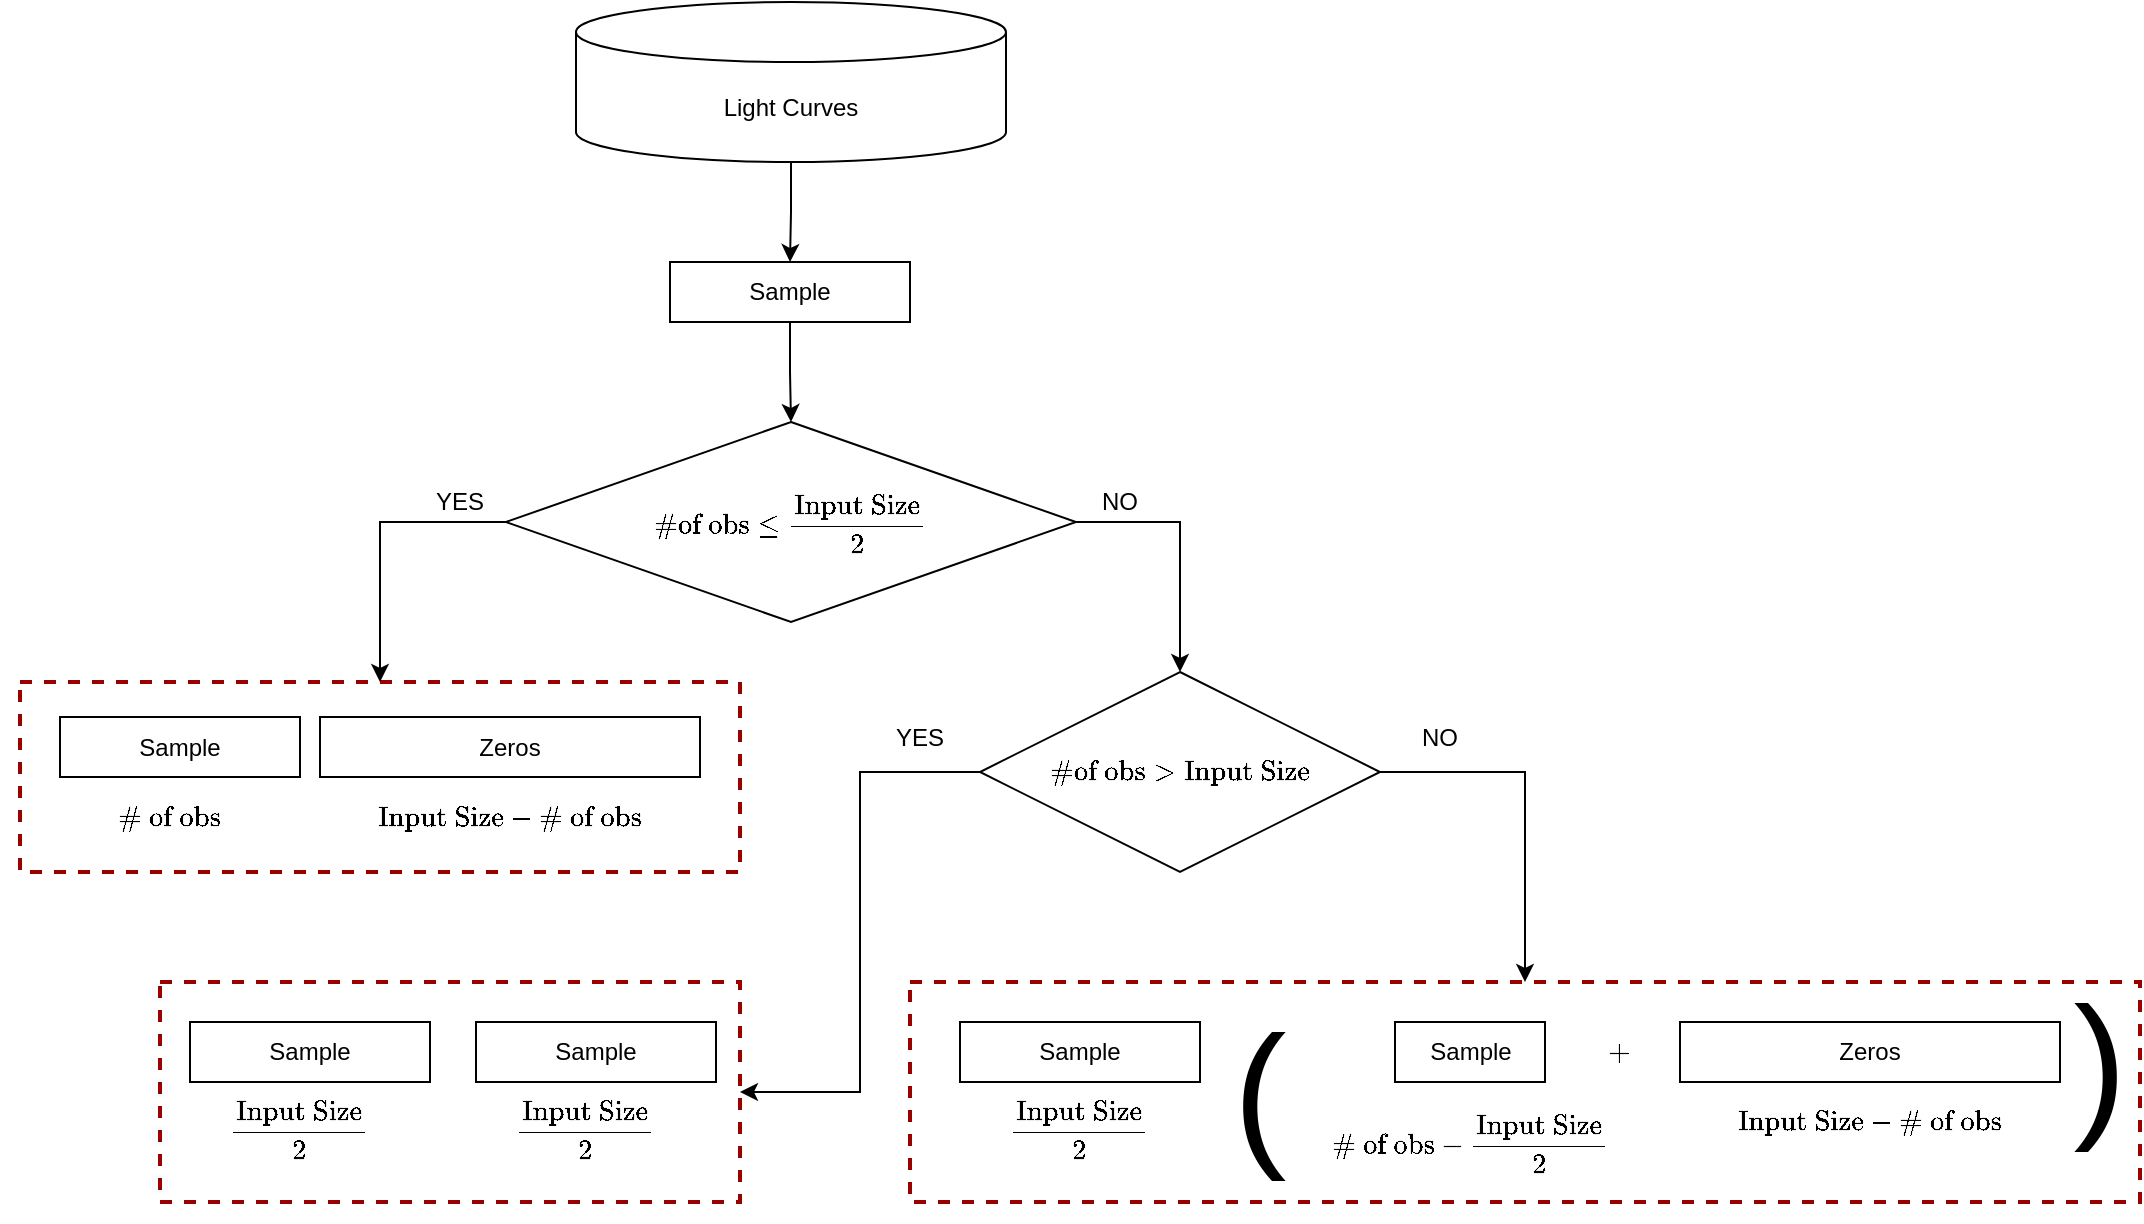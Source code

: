 <mxfile version="14.5.8" type="github">
  <diagram id="hUWK-rbharXhq3nB8soy" name="Page-1">
    <mxGraphModel dx="807" dy="1086" grid="1" gridSize="10" guides="1" tooltips="1" connect="1" arrows="1" fold="1" page="1" pageScale="1" pageWidth="850" pageHeight="1100" math="1" shadow="0">
      <root>
        <mxCell id="0" />
        <mxCell id="1" parent="0" />
        <mxCell id="tR5XastK5Me6qYYJv-x3-44" value="" style="rounded=0;whiteSpace=wrap;html=1;dashed=1;strokeColor=#990000;strokeWidth=2;fillColor=none;" vertex="1" parent="1">
          <mxGeometry x="485" y="520" width="615" height="110" as="geometry" />
        </mxCell>
        <mxCell id="tR5XastK5Me6qYYJv-x3-15" value="" style="rounded=0;whiteSpace=wrap;html=1;dashed=1;strokeColor=#990000;strokeWidth=2;fillColor=none;" vertex="1" parent="1">
          <mxGeometry x="40" y="370" width="360" height="95" as="geometry" />
        </mxCell>
        <mxCell id="oE5rkf1H2owhfIqRYZqc-14" style="edgeStyle=orthogonalEdgeStyle;rounded=0;orthogonalLoop=1;jettySize=auto;html=1;exitX=0.5;exitY=1;exitDx=0;exitDy=0;exitPerimeter=0;entryX=0.5;entryY=0;entryDx=0;entryDy=0;" parent="1" source="oE5rkf1H2owhfIqRYZqc-2" target="tR5XastK5Me6qYYJv-x3-3" edge="1">
          <mxGeometry relative="1" as="geometry">
            <mxPoint x="425" y="190" as="targetPoint" />
          </mxGeometry>
        </mxCell>
        <mxCell id="oE5rkf1H2owhfIqRYZqc-2" value="Light Curves" style="shape=cylinder3;whiteSpace=wrap;html=1;boundedLbl=1;backgroundOutline=1;size=15;" parent="1" vertex="1">
          <mxGeometry x="318" y="30" width="215" height="80" as="geometry" />
        </mxCell>
        <mxCell id="tR5XastK5Me6qYYJv-x3-21" style="edgeStyle=orthogonalEdgeStyle;rounded=0;orthogonalLoop=1;jettySize=auto;html=1;exitX=1;exitY=0.5;exitDx=0;exitDy=0;entryX=0.5;entryY=0;entryDx=0;entryDy=0;" edge="1" parent="1" source="tR5XastK5Me6qYYJv-x3-1" target="tR5XastK5Me6qYYJv-x3-29">
          <mxGeometry relative="1" as="geometry">
            <mxPoint x="620" y="370" as="targetPoint" />
          </mxGeometry>
        </mxCell>
        <mxCell id="tR5XastK5Me6qYYJv-x3-23" style="edgeStyle=orthogonalEdgeStyle;rounded=0;orthogonalLoop=1;jettySize=auto;html=1;exitX=0;exitY=0.5;exitDx=0;exitDy=0;entryX=0.5;entryY=0;entryDx=0;entryDy=0;" edge="1" parent="1" source="tR5XastK5Me6qYYJv-x3-1" target="tR5XastK5Me6qYYJv-x3-15">
          <mxGeometry relative="1" as="geometry" />
        </mxCell>
        <mxCell id="tR5XastK5Me6qYYJv-x3-1" value="&lt;div&gt;$$\# \text{of obs} \leq \frac{\text{Input Size}}{2}$$&lt;/div&gt;" style="rhombus;whiteSpace=wrap;html=1;" vertex="1" parent="1">
          <mxGeometry x="283" y="240" width="285" height="100" as="geometry" />
        </mxCell>
        <mxCell id="tR5XastK5Me6qYYJv-x3-5" style="edgeStyle=orthogonalEdgeStyle;rounded=0;orthogonalLoop=1;jettySize=auto;html=1;exitX=0.5;exitY=1;exitDx=0;exitDy=0;entryX=0.5;entryY=0;entryDx=0;entryDy=0;" edge="1" parent="1" source="tR5XastK5Me6qYYJv-x3-3" target="tR5XastK5Me6qYYJv-x3-1">
          <mxGeometry relative="1" as="geometry" />
        </mxCell>
        <mxCell id="tR5XastK5Me6qYYJv-x3-3" value="Sample" style="rounded=0;whiteSpace=wrap;html=1;" vertex="1" parent="1">
          <mxGeometry x="365" y="160" width="120" height="30" as="geometry" />
        </mxCell>
        <mxCell id="tR5XastK5Me6qYYJv-x3-4" style="edgeStyle=orthogonalEdgeStyle;rounded=0;orthogonalLoop=1;jettySize=auto;html=1;exitX=0.5;exitY=1;exitDx=0;exitDy=0;" edge="1" parent="1" source="tR5XastK5Me6qYYJv-x3-3" target="tR5XastK5Me6qYYJv-x3-3">
          <mxGeometry relative="1" as="geometry" />
        </mxCell>
        <mxCell id="tR5XastK5Me6qYYJv-x3-8" value="Sample" style="rounded=0;whiteSpace=wrap;html=1;" vertex="1" parent="1">
          <mxGeometry x="60" y="387.5" width="120" height="30" as="geometry" />
        </mxCell>
        <mxCell id="tR5XastK5Me6qYYJv-x3-10" value="Zeros" style="rounded=0;whiteSpace=wrap;html=1;" vertex="1" parent="1">
          <mxGeometry x="190" y="387.5" width="190" height="30" as="geometry" />
        </mxCell>
        <mxCell id="tR5XastK5Me6qYYJv-x3-11" value="$$\text{Input Size} - \text{# of obs}$$" style="text;html=1;strokeColor=none;fillColor=none;align=center;verticalAlign=middle;whiteSpace=wrap;rounded=0;" vertex="1" parent="1">
          <mxGeometry x="200" y="427.5" width="170" height="20" as="geometry" />
        </mxCell>
        <mxCell id="tR5XastK5Me6qYYJv-x3-13" value="$$\text{# of obs}$$" style="text;html=1;strokeColor=none;fillColor=none;align=center;verticalAlign=middle;whiteSpace=wrap;rounded=0;" vertex="1" parent="1">
          <mxGeometry x="30" y="427.5" width="170" height="20" as="geometry" />
        </mxCell>
        <mxCell id="tR5XastK5Me6qYYJv-x3-17" value="YES" style="text;html=1;strokeColor=none;fillColor=none;align=center;verticalAlign=middle;whiteSpace=wrap;rounded=0;dashed=1;" vertex="1" parent="1">
          <mxGeometry x="240" y="270" width="40" height="20" as="geometry" />
        </mxCell>
        <mxCell id="tR5XastK5Me6qYYJv-x3-24" value="NO" style="text;html=1;strokeColor=none;fillColor=none;align=center;verticalAlign=middle;whiteSpace=wrap;rounded=0;dashed=1;" vertex="1" parent="1">
          <mxGeometry x="570" y="270" width="40" height="20" as="geometry" />
        </mxCell>
        <mxCell id="tR5XastK5Me6qYYJv-x3-32" style="edgeStyle=orthogonalEdgeStyle;rounded=0;orthogonalLoop=1;jettySize=auto;html=1;exitX=0;exitY=0.5;exitDx=0;exitDy=0;" edge="1" parent="1" source="tR5XastK5Me6qYYJv-x3-29" target="tR5XastK5Me6qYYJv-x3-31">
          <mxGeometry relative="1" as="geometry">
            <Array as="points">
              <mxPoint x="460" y="415" />
              <mxPoint x="460" y="575" />
            </Array>
          </mxGeometry>
        </mxCell>
        <mxCell id="tR5XastK5Me6qYYJv-x3-57" style="edgeStyle=orthogonalEdgeStyle;rounded=0;orthogonalLoop=1;jettySize=auto;html=1;exitX=1;exitY=0.5;exitDx=0;exitDy=0;" edge="1" parent="1" source="tR5XastK5Me6qYYJv-x3-29" target="tR5XastK5Me6qYYJv-x3-44">
          <mxGeometry relative="1" as="geometry" />
        </mxCell>
        <mxCell id="tR5XastK5Me6qYYJv-x3-29" value="&lt;div&gt;$$\# \text{of obs} &amp;gt; \text{Input Size}$$&lt;/div&gt;" style="rhombus;whiteSpace=wrap;html=1;" vertex="1" parent="1">
          <mxGeometry x="520" y="365" width="200" height="100" as="geometry" />
        </mxCell>
        <mxCell id="tR5XastK5Me6qYYJv-x3-31" value="" style="rounded=0;whiteSpace=wrap;html=1;dashed=1;strokeColor=#990000;strokeWidth=2;fillColor=none;" vertex="1" parent="1">
          <mxGeometry x="110" y="520" width="290" height="110" as="geometry" />
        </mxCell>
        <mxCell id="tR5XastK5Me6qYYJv-x3-33" value="Sample" style="rounded=0;whiteSpace=wrap;html=1;" vertex="1" parent="1">
          <mxGeometry x="125" y="540" width="120" height="30" as="geometry" />
        </mxCell>
        <mxCell id="tR5XastK5Me6qYYJv-x3-34" value="Sample" style="rounded=0;whiteSpace=wrap;html=1;" vertex="1" parent="1">
          <mxGeometry x="268" y="540" width="120" height="30" as="geometry" />
        </mxCell>
        <mxCell id="tR5XastK5Me6qYYJv-x3-37" value="$$\frac{\text{Input Size}}{2}$$" style="text;whiteSpace=wrap;html=1;" vertex="1" parent="1">
          <mxGeometry x="142.5" y="560" width="85" height="60" as="geometry" />
        </mxCell>
        <mxCell id="tR5XastK5Me6qYYJv-x3-38" value="$$\frac{\text{Input Size}}{2}$$" style="text;whiteSpace=wrap;html=1;" vertex="1" parent="1">
          <mxGeometry x="285.5" y="560" width="85" height="60" as="geometry" />
        </mxCell>
        <mxCell id="tR5XastK5Me6qYYJv-x3-40" value="Sample" style="rounded=0;whiteSpace=wrap;html=1;" vertex="1" parent="1">
          <mxGeometry x="510" y="540" width="120" height="30" as="geometry" />
        </mxCell>
        <mxCell id="tR5XastK5Me6qYYJv-x3-41" value="Sample" style="rounded=0;whiteSpace=wrap;html=1;" vertex="1" parent="1">
          <mxGeometry x="727.5" y="540" width="75" height="30" as="geometry" />
        </mxCell>
        <mxCell id="tR5XastK5Me6qYYJv-x3-43" value="$$\frac{\text{Input Size}}{2}$$" style="text;whiteSpace=wrap;html=1;" vertex="1" parent="1">
          <mxGeometry x="533" y="560" width="85" height="60" as="geometry" />
        </mxCell>
        <mxCell id="tR5XastK5Me6qYYJv-x3-45" value="$$\text{# of obs} - \frac{\text{Input Size}}{2}$$" style="text;html=1;strokeColor=none;fillColor=none;align=center;verticalAlign=middle;whiteSpace=wrap;rounded=0;" vertex="1" parent="1">
          <mxGeometry x="680" y="590" width="170" height="20" as="geometry" />
        </mxCell>
        <mxCell id="tR5XastK5Me6qYYJv-x3-48" value="Zeros" style="rounded=0;whiteSpace=wrap;html=1;" vertex="1" parent="1">
          <mxGeometry x="870" y="540" width="190" height="30" as="geometry" />
        </mxCell>
        <mxCell id="tR5XastK5Me6qYYJv-x3-49" value="$$\text{Input Size} - \text{# of obs}$$" style="text;html=1;strokeColor=none;fillColor=none;align=center;verticalAlign=middle;whiteSpace=wrap;rounded=0;" vertex="1" parent="1">
          <mxGeometry x="880" y="580" width="170" height="20" as="geometry" />
        </mxCell>
        <mxCell id="tR5XastK5Me6qYYJv-x3-50" value="&lt;b&gt;$$+$$&lt;/b&gt;" style="text;html=1;strokeColor=none;fillColor=none;align=center;verticalAlign=middle;whiteSpace=wrap;rounded=0;dashed=1;" vertex="1" parent="1">
          <mxGeometry x="820" y="545" width="40" height="20" as="geometry" />
        </mxCell>
        <mxCell id="tR5XastK5Me6qYYJv-x3-51" value="&lt;font style=&quot;font-size: 80px&quot;&gt;(&lt;/font&gt;" style="text;html=1;strokeColor=none;fillColor=none;align=center;verticalAlign=middle;whiteSpace=wrap;rounded=0;dashed=1;" vertex="1" parent="1">
          <mxGeometry x="640" y="510" width="40" height="130" as="geometry" />
        </mxCell>
        <mxCell id="tR5XastK5Me6qYYJv-x3-52" value="&lt;font style=&quot;font-size: 80px&quot;&gt;(&lt;/font&gt;" style="text;html=1;strokeColor=none;fillColor=none;align=center;verticalAlign=middle;whiteSpace=wrap;rounded=0;dashed=1;rotation=-180;" vertex="1" parent="1">
          <mxGeometry x="1060" y="510" width="40" height="130" as="geometry" />
        </mxCell>
        <mxCell id="tR5XastK5Me6qYYJv-x3-56" style="edgeStyle=orthogonalEdgeStyle;rounded=0;orthogonalLoop=1;jettySize=auto;html=1;exitX=0.5;exitY=1;exitDx=0;exitDy=0;" edge="1" parent="1" source="tR5XastK5Me6qYYJv-x3-49" target="tR5XastK5Me6qYYJv-x3-49">
          <mxGeometry relative="1" as="geometry" />
        </mxCell>
        <mxCell id="tR5XastK5Me6qYYJv-x3-58" value="NO" style="text;html=1;strokeColor=none;fillColor=none;align=center;verticalAlign=middle;whiteSpace=wrap;rounded=0;dashed=1;" vertex="1" parent="1">
          <mxGeometry x="730" y="387.5" width="40" height="20" as="geometry" />
        </mxCell>
        <mxCell id="tR5XastK5Me6qYYJv-x3-59" value="YES" style="text;html=1;strokeColor=none;fillColor=none;align=center;verticalAlign=middle;whiteSpace=wrap;rounded=0;dashed=1;" vertex="1" parent="1">
          <mxGeometry x="470" y="387.5" width="40" height="20" as="geometry" />
        </mxCell>
      </root>
    </mxGraphModel>
  </diagram>
</mxfile>
